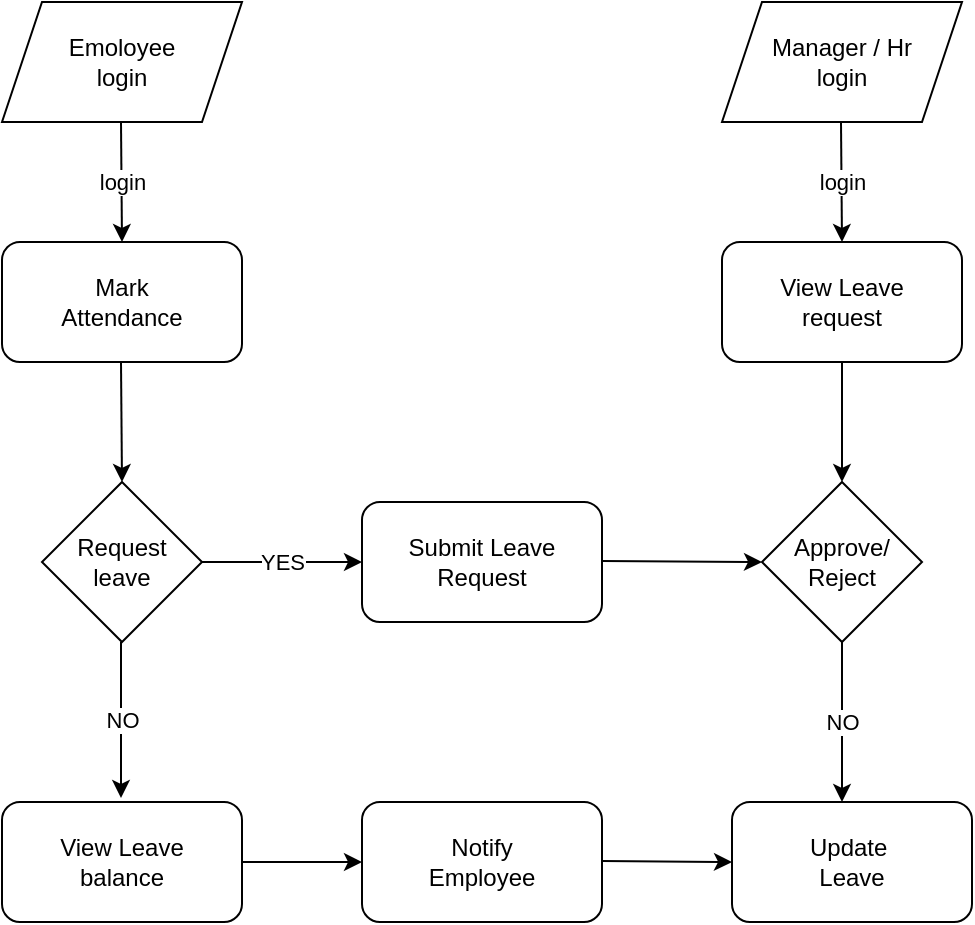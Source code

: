 <mxfile version="28.2.5">
  <diagram name="Page-1" id="sf0nebSQ5NySBccjmQlK">
    <mxGraphModel dx="786" dy="451" grid="1" gridSize="10" guides="1" tooltips="1" connect="1" arrows="1" fold="1" page="1" pageScale="1" pageWidth="850" pageHeight="1100" math="0" shadow="0">
      <root>
        <mxCell id="0" />
        <mxCell id="1" parent="0" />
        <mxCell id="fN71p4ZlffjuJ4oiOG8y-2" value="Emoloyee&lt;br&gt;login" style="shape=parallelogram;perimeter=parallelogramPerimeter;whiteSpace=wrap;html=1;fixedSize=1;" vertex="1" parent="1">
          <mxGeometry x="60" y="280" width="120" height="60" as="geometry" />
        </mxCell>
        <mxCell id="fN71p4ZlffjuJ4oiOG8y-5" value="" style="endArrow=classic;html=1;rounded=0;exitX=0.5;exitY=1;exitDx=0;exitDy=0;entryX=0.5;entryY=0;entryDx=0;entryDy=0;" edge="1" parent="1" target="fN71p4ZlffjuJ4oiOG8y-10">
          <mxGeometry relative="1" as="geometry">
            <mxPoint x="119.5" y="460" as="sourcePoint" />
            <mxPoint x="120" y="510" as="targetPoint" />
            <Array as="points" />
          </mxGeometry>
        </mxCell>
        <mxCell id="fN71p4ZlffjuJ4oiOG8y-8" value="" style="endArrow=classic;html=1;rounded=0;exitX=0.5;exitY=1;exitDx=0;exitDy=0;" edge="1" parent="1">
          <mxGeometry relative="1" as="geometry">
            <mxPoint x="479.5" y="340" as="sourcePoint" />
            <mxPoint x="480" y="400" as="targetPoint" />
            <Array as="points" />
          </mxGeometry>
        </mxCell>
        <mxCell id="fN71p4ZlffjuJ4oiOG8y-9" value="login" style="edgeLabel;resizable=0;html=1;;align=center;verticalAlign=middle;" connectable="0" vertex="1" parent="fN71p4ZlffjuJ4oiOG8y-8">
          <mxGeometry relative="1" as="geometry" />
        </mxCell>
        <mxCell id="fN71p4ZlffjuJ4oiOG8y-10" value="Request&lt;br&gt;leave" style="rhombus;whiteSpace=wrap;html=1;" vertex="1" parent="1">
          <mxGeometry x="80" y="520" width="80" height="80" as="geometry" />
        </mxCell>
        <mxCell id="fN71p4ZlffjuJ4oiOG8y-21" value="" style="endArrow=classic;html=1;rounded=0;" edge="1" parent="1">
          <mxGeometry relative="1" as="geometry">
            <mxPoint x="119.5" y="600" as="sourcePoint" />
            <mxPoint x="119.5" y="678" as="targetPoint" />
            <Array as="points">
              <mxPoint x="119.5" y="630" />
            </Array>
          </mxGeometry>
        </mxCell>
        <mxCell id="fN71p4ZlffjuJ4oiOG8y-22" value="NO" style="edgeLabel;resizable=0;html=1;;align=center;verticalAlign=middle;" connectable="0" vertex="1" parent="fN71p4ZlffjuJ4oiOG8y-21">
          <mxGeometry relative="1" as="geometry" />
        </mxCell>
        <mxCell id="fN71p4ZlffjuJ4oiOG8y-24" value="View Leave&lt;br&gt;balance" style="rounded=1;whiteSpace=wrap;html=1;" vertex="1" parent="1">
          <mxGeometry x="60" y="680" width="120" height="60" as="geometry" />
        </mxCell>
        <mxCell id="fN71p4ZlffjuJ4oiOG8y-25" value="" style="endArrow=classic;html=1;rounded=0;entryX=0;entryY=0.5;entryDx=0;entryDy=0;exitX=1;exitY=0.5;exitDx=0;exitDy=0;" edge="1" parent="1" source="fN71p4ZlffjuJ4oiOG8y-24" target="fN71p4ZlffjuJ4oiOG8y-27">
          <mxGeometry width="50" height="50" relative="1" as="geometry">
            <mxPoint x="180" y="720" as="sourcePoint" />
            <mxPoint x="230" y="719.5" as="targetPoint" />
          </mxGeometry>
        </mxCell>
        <mxCell id="fN71p4ZlffjuJ4oiOG8y-27" value="Notify&lt;br&gt;Employee" style="rounded=1;whiteSpace=wrap;html=1;" vertex="1" parent="1">
          <mxGeometry x="240" y="680" width="120" height="60" as="geometry" />
        </mxCell>
        <mxCell id="fN71p4ZlffjuJ4oiOG8y-28" value="" style="endArrow=classic;html=1;rounded=0;entryX=0;entryY=0.5;entryDx=0;entryDy=0;" edge="1" parent="1" target="fN71p4ZlffjuJ4oiOG8y-29">
          <mxGeometry width="50" height="50" relative="1" as="geometry">
            <mxPoint x="360" y="709.5" as="sourcePoint" />
            <mxPoint x="420" y="710" as="targetPoint" />
          </mxGeometry>
        </mxCell>
        <mxCell id="fN71p4ZlffjuJ4oiOG8y-29" value="Update&amp;nbsp;&lt;br&gt;Leave" style="rounded=1;whiteSpace=wrap;html=1;" vertex="1" parent="1">
          <mxGeometry x="425" y="680" width="120" height="60" as="geometry" />
        </mxCell>
        <mxCell id="fN71p4ZlffjuJ4oiOG8y-30" value="" style="endArrow=classic;html=1;rounded=0;entryX=0;entryY=0.5;entryDx=0;entryDy=0;" edge="1" parent="1" target="fN71p4ZlffjuJ4oiOG8y-34">
          <mxGeometry relative="1" as="geometry">
            <mxPoint x="160" y="560" as="sourcePoint" />
            <mxPoint x="240" y="550" as="targetPoint" />
          </mxGeometry>
        </mxCell>
        <mxCell id="fN71p4ZlffjuJ4oiOG8y-31" value="YES" style="edgeLabel;resizable=0;html=1;;align=center;verticalAlign=middle;" connectable="0" vertex="1" parent="fN71p4ZlffjuJ4oiOG8y-30">
          <mxGeometry relative="1" as="geometry" />
        </mxCell>
        <mxCell id="fN71p4ZlffjuJ4oiOG8y-34" value="Submit Leave&lt;br&gt;Request" style="rounded=1;whiteSpace=wrap;html=1;" vertex="1" parent="1">
          <mxGeometry x="240" y="530" width="120" height="60" as="geometry" />
        </mxCell>
        <mxCell id="fN71p4ZlffjuJ4oiOG8y-35" value="" style="endArrow=classic;html=1;rounded=0;entryX=0;entryY=0.5;entryDx=0;entryDy=0;" edge="1" parent="1" target="fN71p4ZlffjuJ4oiOG8y-37">
          <mxGeometry width="50" height="50" relative="1" as="geometry">
            <mxPoint x="360" y="559.5" as="sourcePoint" />
            <mxPoint x="420" y="559.5" as="targetPoint" />
          </mxGeometry>
        </mxCell>
        <mxCell id="fN71p4ZlffjuJ4oiOG8y-37" value="Approve/&lt;br&gt;Reject" style="rhombus;whiteSpace=wrap;html=1;" vertex="1" parent="1">
          <mxGeometry x="440" y="520" width="80" height="80" as="geometry" />
        </mxCell>
        <mxCell id="fN71p4ZlffjuJ4oiOG8y-38" value="" style="endArrow=classic;html=1;rounded=0;" edge="1" parent="1">
          <mxGeometry relative="1" as="geometry">
            <mxPoint x="480" y="600" as="sourcePoint" />
            <mxPoint x="480" y="680" as="targetPoint" />
          </mxGeometry>
        </mxCell>
        <mxCell id="fN71p4ZlffjuJ4oiOG8y-39" value="NO" style="edgeLabel;resizable=0;html=1;;align=center;verticalAlign=middle;" connectable="0" vertex="1" parent="fN71p4ZlffjuJ4oiOG8y-38">
          <mxGeometry relative="1" as="geometry" />
        </mxCell>
        <mxCell id="fN71p4ZlffjuJ4oiOG8y-44" value="Mark&lt;br&gt;Attendance" style="rounded=1;whiteSpace=wrap;html=1;" vertex="1" parent="1">
          <mxGeometry x="60" y="400" width="120" height="60" as="geometry" />
        </mxCell>
        <mxCell id="fN71p4ZlffjuJ4oiOG8y-45" value="View Leave&lt;br&gt;request" style="rounded=1;whiteSpace=wrap;html=1;" vertex="1" parent="1">
          <mxGeometry x="420" y="400" width="120" height="60" as="geometry" />
        </mxCell>
        <mxCell id="fN71p4ZlffjuJ4oiOG8y-46" value="" style="endArrow=classic;html=1;rounded=0;entryX=0.5;entryY=0;entryDx=0;entryDy=0;exitX=0.5;exitY=1;exitDx=0;exitDy=0;" edge="1" parent="1" source="fN71p4ZlffjuJ4oiOG8y-45" target="fN71p4ZlffjuJ4oiOG8y-37">
          <mxGeometry width="50" height="50" relative="1" as="geometry">
            <mxPoint x="370" y="500" as="sourcePoint" />
            <mxPoint x="420" y="450" as="targetPoint" />
          </mxGeometry>
        </mxCell>
        <mxCell id="fN71p4ZlffjuJ4oiOG8y-47" value="Manager / Hr&lt;div&gt;login&lt;/div&gt;" style="shape=parallelogram;perimeter=parallelogramPerimeter;whiteSpace=wrap;html=1;fixedSize=1;" vertex="1" parent="1">
          <mxGeometry x="420" y="280" width="120" height="60" as="geometry" />
        </mxCell>
        <mxCell id="fN71p4ZlffjuJ4oiOG8y-50" value="" style="endArrow=classic;html=1;rounded=0;exitX=0.5;exitY=1;exitDx=0;exitDy=0;" edge="1" parent="1">
          <mxGeometry relative="1" as="geometry">
            <mxPoint x="119.5" y="340" as="sourcePoint" />
            <mxPoint x="120" y="400" as="targetPoint" />
            <Array as="points" />
          </mxGeometry>
        </mxCell>
        <mxCell id="fN71p4ZlffjuJ4oiOG8y-51" value="login" style="edgeLabel;resizable=0;html=1;;align=center;verticalAlign=middle;" connectable="0" vertex="1" parent="fN71p4ZlffjuJ4oiOG8y-50">
          <mxGeometry relative="1" as="geometry" />
        </mxCell>
      </root>
    </mxGraphModel>
  </diagram>
</mxfile>
